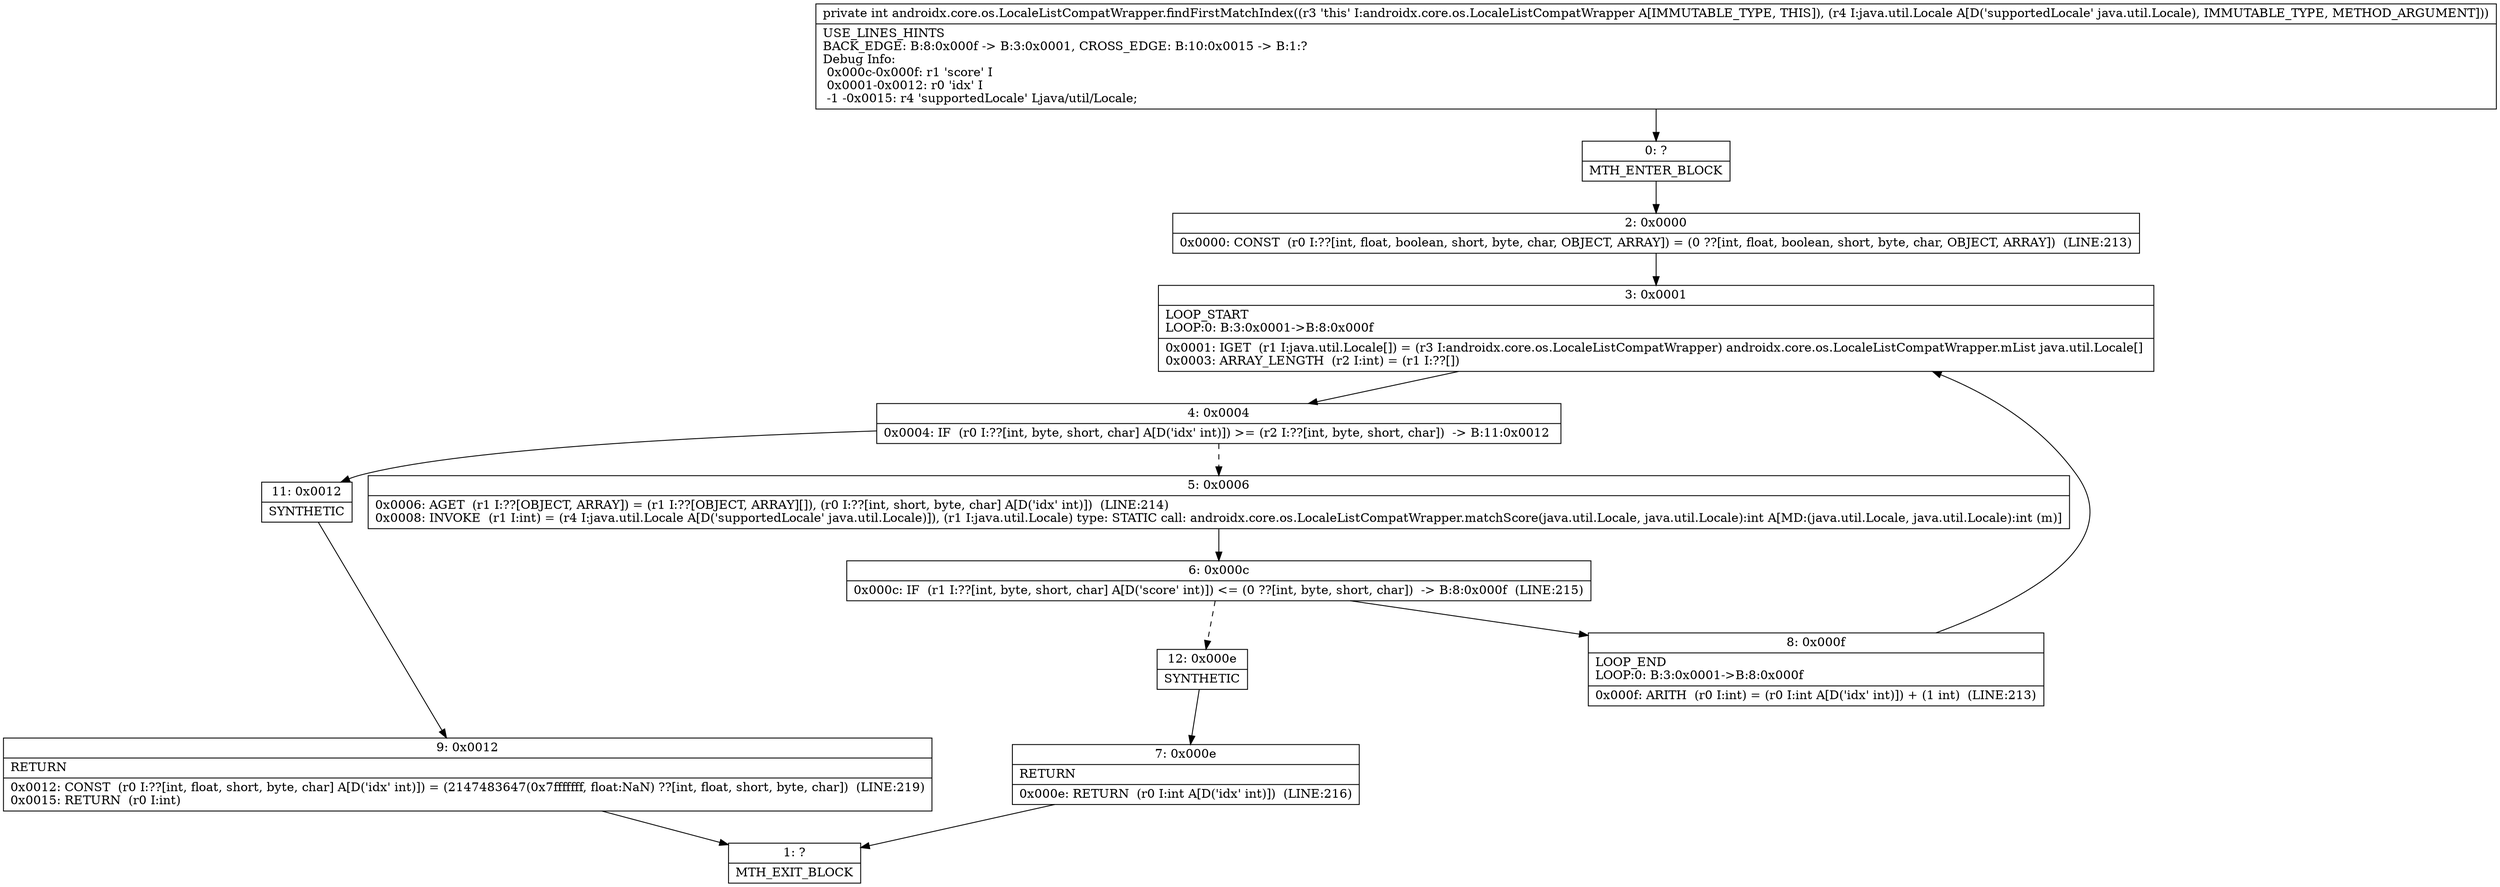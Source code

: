 digraph "CFG forandroidx.core.os.LocaleListCompatWrapper.findFirstMatchIndex(Ljava\/util\/Locale;)I" {
Node_0 [shape=record,label="{0\:\ ?|MTH_ENTER_BLOCK\l}"];
Node_2 [shape=record,label="{2\:\ 0x0000|0x0000: CONST  (r0 I:??[int, float, boolean, short, byte, char, OBJECT, ARRAY]) = (0 ??[int, float, boolean, short, byte, char, OBJECT, ARRAY])  (LINE:213)\l}"];
Node_3 [shape=record,label="{3\:\ 0x0001|LOOP_START\lLOOP:0: B:3:0x0001\-\>B:8:0x000f\l|0x0001: IGET  (r1 I:java.util.Locale[]) = (r3 I:androidx.core.os.LocaleListCompatWrapper) androidx.core.os.LocaleListCompatWrapper.mList java.util.Locale[] \l0x0003: ARRAY_LENGTH  (r2 I:int) = (r1 I:??[]) \l}"];
Node_4 [shape=record,label="{4\:\ 0x0004|0x0004: IF  (r0 I:??[int, byte, short, char] A[D('idx' int)]) \>= (r2 I:??[int, byte, short, char])  \-\> B:11:0x0012 \l}"];
Node_5 [shape=record,label="{5\:\ 0x0006|0x0006: AGET  (r1 I:??[OBJECT, ARRAY]) = (r1 I:??[OBJECT, ARRAY][]), (r0 I:??[int, short, byte, char] A[D('idx' int)])  (LINE:214)\l0x0008: INVOKE  (r1 I:int) = (r4 I:java.util.Locale A[D('supportedLocale' java.util.Locale)]), (r1 I:java.util.Locale) type: STATIC call: androidx.core.os.LocaleListCompatWrapper.matchScore(java.util.Locale, java.util.Locale):int A[MD:(java.util.Locale, java.util.Locale):int (m)]\l}"];
Node_6 [shape=record,label="{6\:\ 0x000c|0x000c: IF  (r1 I:??[int, byte, short, char] A[D('score' int)]) \<= (0 ??[int, byte, short, char])  \-\> B:8:0x000f  (LINE:215)\l}"];
Node_8 [shape=record,label="{8\:\ 0x000f|LOOP_END\lLOOP:0: B:3:0x0001\-\>B:8:0x000f\l|0x000f: ARITH  (r0 I:int) = (r0 I:int A[D('idx' int)]) + (1 int)  (LINE:213)\l}"];
Node_12 [shape=record,label="{12\:\ 0x000e|SYNTHETIC\l}"];
Node_7 [shape=record,label="{7\:\ 0x000e|RETURN\l|0x000e: RETURN  (r0 I:int A[D('idx' int)])  (LINE:216)\l}"];
Node_1 [shape=record,label="{1\:\ ?|MTH_EXIT_BLOCK\l}"];
Node_11 [shape=record,label="{11\:\ 0x0012|SYNTHETIC\l}"];
Node_9 [shape=record,label="{9\:\ 0x0012|RETURN\l|0x0012: CONST  (r0 I:??[int, float, short, byte, char] A[D('idx' int)]) = (2147483647(0x7fffffff, float:NaN) ??[int, float, short, byte, char])  (LINE:219)\l0x0015: RETURN  (r0 I:int) \l}"];
MethodNode[shape=record,label="{private int androidx.core.os.LocaleListCompatWrapper.findFirstMatchIndex((r3 'this' I:androidx.core.os.LocaleListCompatWrapper A[IMMUTABLE_TYPE, THIS]), (r4 I:java.util.Locale A[D('supportedLocale' java.util.Locale), IMMUTABLE_TYPE, METHOD_ARGUMENT]))  | USE_LINES_HINTS\lBACK_EDGE: B:8:0x000f \-\> B:3:0x0001, CROSS_EDGE: B:10:0x0015 \-\> B:1:?\lDebug Info:\l  0x000c\-0x000f: r1 'score' I\l  0x0001\-0x0012: r0 'idx' I\l  \-1 \-0x0015: r4 'supportedLocale' Ljava\/util\/Locale;\l}"];
MethodNode -> Node_0;Node_0 -> Node_2;
Node_2 -> Node_3;
Node_3 -> Node_4;
Node_4 -> Node_5[style=dashed];
Node_4 -> Node_11;
Node_5 -> Node_6;
Node_6 -> Node_8;
Node_6 -> Node_12[style=dashed];
Node_8 -> Node_3;
Node_12 -> Node_7;
Node_7 -> Node_1;
Node_11 -> Node_9;
Node_9 -> Node_1;
}

